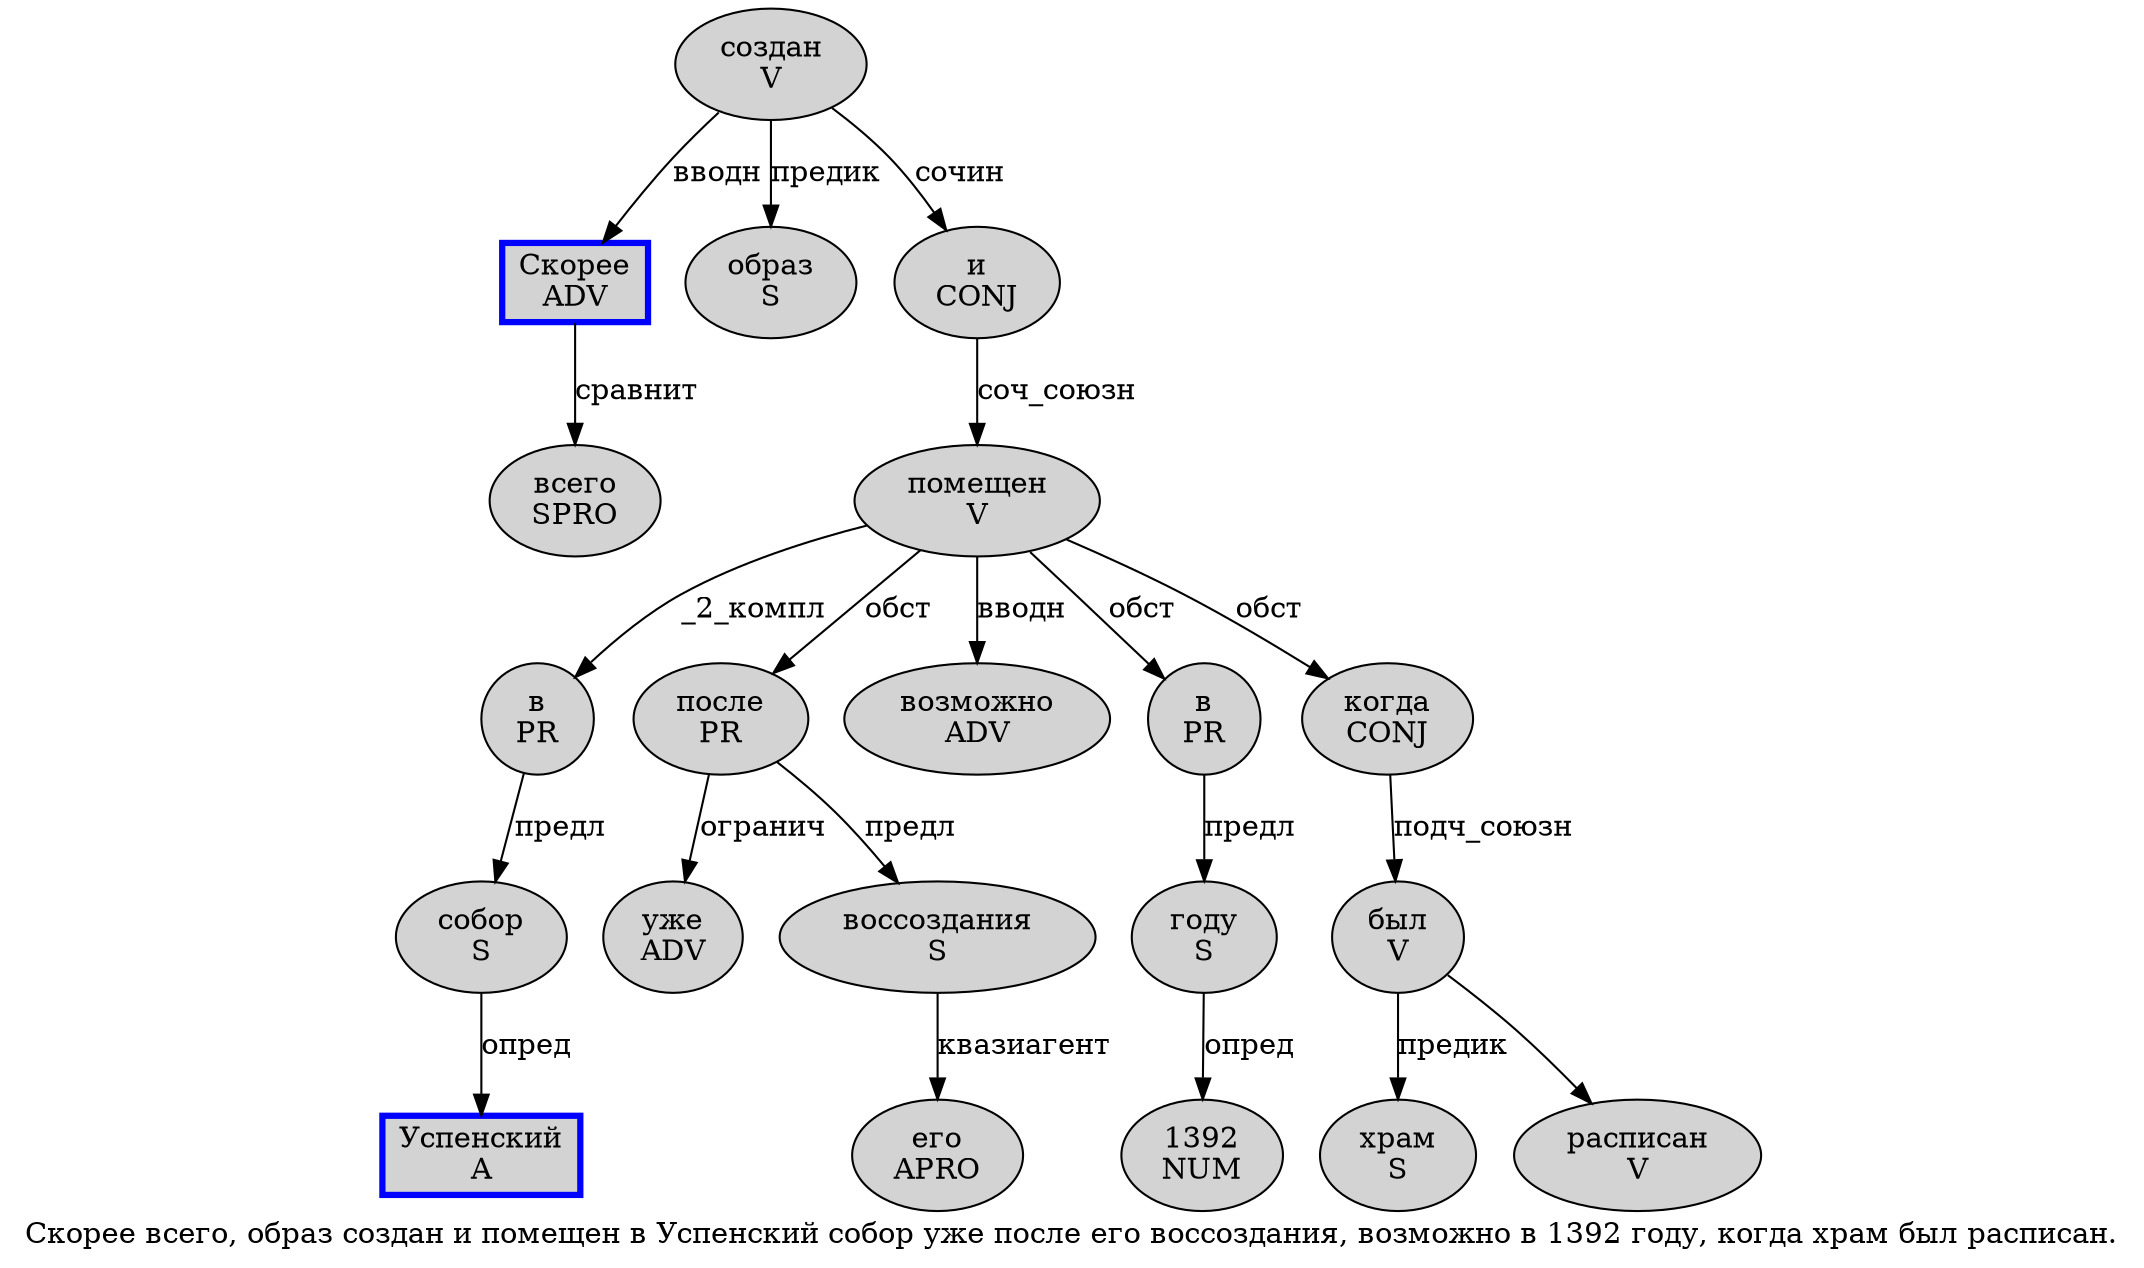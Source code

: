 digraph SENTENCE_949 {
	graph [label="Скорее всего, образ создан и помещен в Успенский собор уже после его воссоздания, возможно в 1392 году, когда храм был расписан."]
	node [style=filled]
		0 [label="Скорее
ADV" color=blue fillcolor=lightgray penwidth=3 shape=box]
		1 [label="всего
SPRO" color="" fillcolor=lightgray penwidth=1 shape=ellipse]
		3 [label="образ
S" color="" fillcolor=lightgray penwidth=1 shape=ellipse]
		4 [label="создан
V" color="" fillcolor=lightgray penwidth=1 shape=ellipse]
		5 [label="и
CONJ" color="" fillcolor=lightgray penwidth=1 shape=ellipse]
		6 [label="помещен
V" color="" fillcolor=lightgray penwidth=1 shape=ellipse]
		7 [label="в
PR" color="" fillcolor=lightgray penwidth=1 shape=ellipse]
		8 [label="Успенский
A" color=blue fillcolor=lightgray penwidth=3 shape=box]
		9 [label="собор
S" color="" fillcolor=lightgray penwidth=1 shape=ellipse]
		10 [label="уже
ADV" color="" fillcolor=lightgray penwidth=1 shape=ellipse]
		11 [label="после
PR" color="" fillcolor=lightgray penwidth=1 shape=ellipse]
		12 [label="его
APRO" color="" fillcolor=lightgray penwidth=1 shape=ellipse]
		13 [label="воссоздания
S" color="" fillcolor=lightgray penwidth=1 shape=ellipse]
		15 [label="возможно
ADV" color="" fillcolor=lightgray penwidth=1 shape=ellipse]
		16 [label="в
PR" color="" fillcolor=lightgray penwidth=1 shape=ellipse]
		17 [label="1392
NUM" color="" fillcolor=lightgray penwidth=1 shape=ellipse]
		18 [label="году
S" color="" fillcolor=lightgray penwidth=1 shape=ellipse]
		20 [label="когда
CONJ" color="" fillcolor=lightgray penwidth=1 shape=ellipse]
		21 [label="храм
S" color="" fillcolor=lightgray penwidth=1 shape=ellipse]
		22 [label="был
V" color="" fillcolor=lightgray penwidth=1 shape=ellipse]
		23 [label="расписан
V" color="" fillcolor=lightgray penwidth=1 shape=ellipse]
			0 -> 1 [label="сравнит"]
			7 -> 9 [label="предл"]
			18 -> 17 [label="опред"]
			6 -> 7 [label="_2_компл"]
			6 -> 11 [label="обст"]
			6 -> 15 [label="вводн"]
			6 -> 16 [label="обст"]
			6 -> 20 [label="обст"]
			4 -> 0 [label="вводн"]
			4 -> 3 [label="предик"]
			4 -> 5 [label="сочин"]
			11 -> 10 [label="огранич"]
			11 -> 13 [label="предл"]
			5 -> 6 [label="соч_союзн"]
			9 -> 8 [label="опред"]
			13 -> 12 [label="квазиагент"]
			16 -> 18 [label="предл"]
			20 -> 22 [label="подч_союзн"]
			22 -> 21 [label="предик"]
			22 -> 23
}